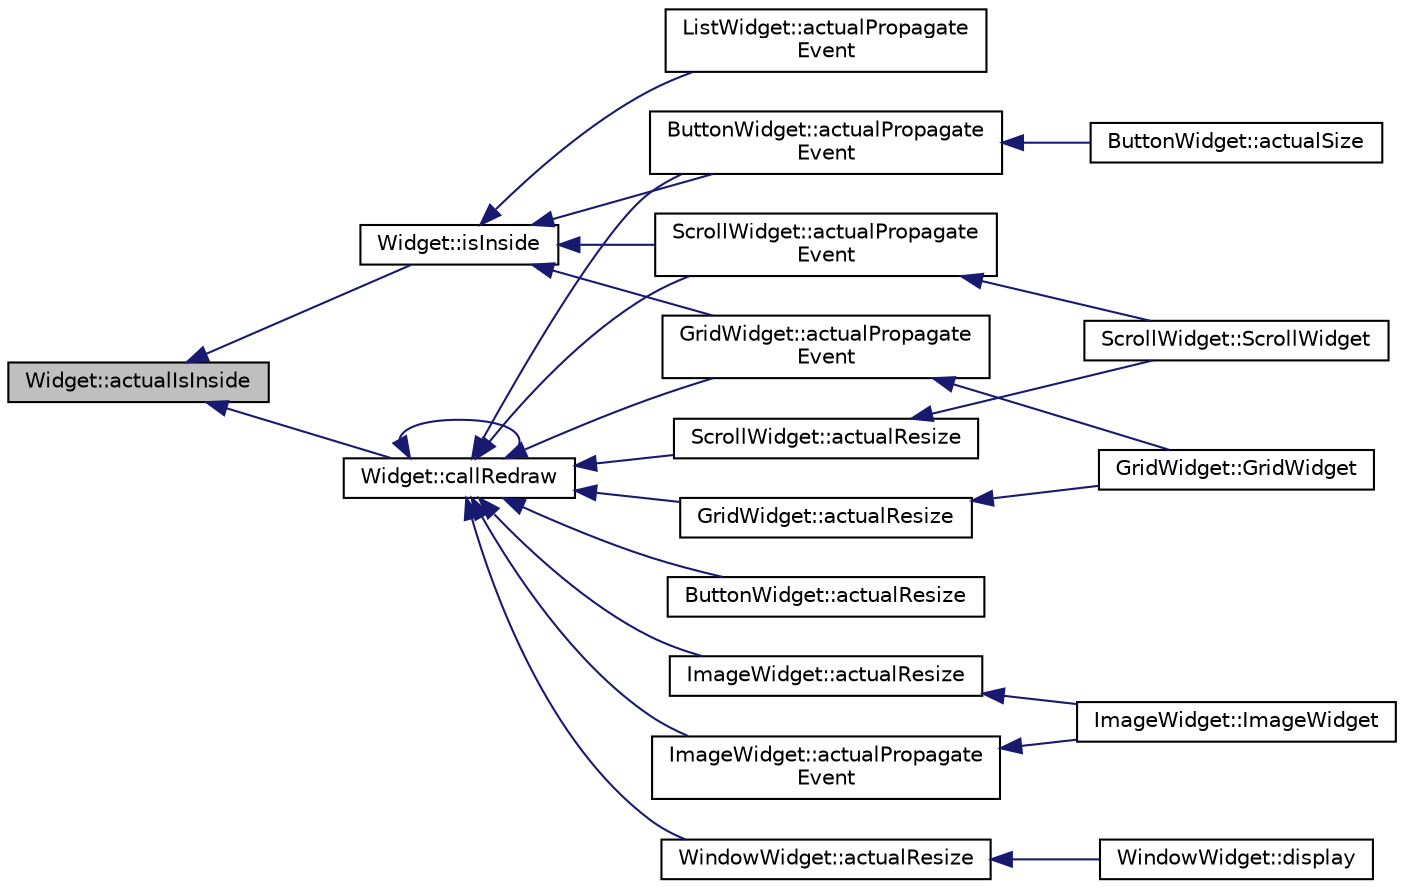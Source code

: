 digraph "Widget::actualIsInside"
{
 // INTERACTIVE_SVG=YES
  edge [fontname="Helvetica",fontsize="10",labelfontname="Helvetica",labelfontsize="10"];
  node [fontname="Helvetica",fontsize="10",shape=record];
  rankdir="LR";
  Node10 [label="Widget::actualIsInside",height=0.2,width=0.4,color="black", fillcolor="grey75", style="filled", fontcolor="black"];
  Node10 -> Node11 [dir="back",color="midnightblue",fontsize="10",style="solid",fontname="Helvetica"];
  Node11 [label="Widget::callRedraw",height=0.2,width=0.4,color="black", fillcolor="white", style="filled",URL="$class_widget.html#a210d4c8e3ea02cb777c6e3ad7fdc22b3"];
  Node11 -> Node12 [dir="back",color="midnightblue",fontsize="10",style="solid",fontname="Helvetica"];
  Node12 [label="ButtonWidget::actualResize",height=0.2,width=0.4,color="black", fillcolor="white", style="filled",URL="$class_button_widget.html#a66e8bfd9bc9a56b3a7cb2a8efc38347e"];
  Node11 -> Node13 [dir="back",color="midnightblue",fontsize="10",style="solid",fontname="Helvetica"];
  Node13 [label="ButtonWidget::actualPropagate\lEvent",height=0.2,width=0.4,color="black", fillcolor="white", style="filled",URL="$class_button_widget.html#aae069846bf4c475a475a47daf4178f3d"];
  Node13 -> Node14 [dir="back",color="midnightblue",fontsize="10",style="solid",fontname="Helvetica"];
  Node14 [label="ButtonWidget::actualSize",height=0.2,width=0.4,color="black", fillcolor="white", style="filled",URL="$class_button_widget.html#a050618b949448e783b589ddd4ccfedf0"];
  Node11 -> Node15 [dir="back",color="midnightblue",fontsize="10",style="solid",fontname="Helvetica"];
  Node15 [label="GridWidget::actualResize",height=0.2,width=0.4,color="black", fillcolor="white", style="filled",URL="$class_grid_widget.html#a640c641444f6a5dae5a66af01d036777"];
  Node15 -> Node16 [dir="back",color="midnightblue",fontsize="10",style="solid",fontname="Helvetica"];
  Node16 [label="GridWidget::GridWidget",height=0.2,width=0.4,color="black", fillcolor="white", style="filled",URL="$class_grid_widget.html#ae03af738f5dddd2e8ea1b08b2de4ee8b"];
  Node11 -> Node17 [dir="back",color="midnightblue",fontsize="10",style="solid",fontname="Helvetica"];
  Node17 [label="GridWidget::actualPropagate\lEvent",height=0.2,width=0.4,color="black", fillcolor="white", style="filled",URL="$class_grid_widget.html#a9c57f1ca2311d3caa936a481fa7fbef0"];
  Node17 -> Node16 [dir="back",color="midnightblue",fontsize="10",style="solid",fontname="Helvetica"];
  Node11 -> Node18 [dir="back",color="midnightblue",fontsize="10",style="solid",fontname="Helvetica"];
  Node18 [label="ImageWidget::actualResize",height=0.2,width=0.4,color="black", fillcolor="white", style="filled",URL="$class_image_widget.html#a3b5f1a6cf3f2fcde08f50f0b91eaff70"];
  Node18 -> Node19 [dir="back",color="midnightblue",fontsize="10",style="solid",fontname="Helvetica"];
  Node19 [label="ImageWidget::ImageWidget",height=0.2,width=0.4,color="black", fillcolor="white", style="filled",URL="$class_image_widget.html#a0691c9bec182528fb06d42d21bc859fe"];
  Node11 -> Node20 [dir="back",color="midnightblue",fontsize="10",style="solid",fontname="Helvetica"];
  Node20 [label="ImageWidget::actualPropagate\lEvent",height=0.2,width=0.4,color="black", fillcolor="white", style="filled",URL="$class_image_widget.html#a08c72c6888bf10e0941443ea67c72498"];
  Node20 -> Node19 [dir="back",color="midnightblue",fontsize="10",style="solid",fontname="Helvetica"];
  Node11 -> Node21 [dir="back",color="midnightblue",fontsize="10",style="solid",fontname="Helvetica"];
  Node21 [label="ScrollWidget::actualResize",height=0.2,width=0.4,color="black", fillcolor="white", style="filled",URL="$class_scroll_widget.html#a4ede9d7a9f850f367b39173bb2519bd6"];
  Node21 -> Node22 [dir="back",color="midnightblue",fontsize="10",style="solid",fontname="Helvetica"];
  Node22 [label="ScrollWidget::ScrollWidget",height=0.2,width=0.4,color="black", fillcolor="white", style="filled",URL="$class_scroll_widget.html#a8cd1d59b24aff85a353e86e24425e94d"];
  Node11 -> Node23 [dir="back",color="midnightblue",fontsize="10",style="solid",fontname="Helvetica"];
  Node23 [label="ScrollWidget::actualPropagate\lEvent",height=0.2,width=0.4,color="black", fillcolor="white", style="filled",URL="$class_scroll_widget.html#a19b22edd7d9f565af142e801a5960530"];
  Node23 -> Node22 [dir="back",color="midnightblue",fontsize="10",style="solid",fontname="Helvetica"];
  Node11 -> Node11 [dir="back",color="midnightblue",fontsize="10",style="solid",fontname="Helvetica"];
  Node11 -> Node24 [dir="back",color="midnightblue",fontsize="10",style="solid",fontname="Helvetica"];
  Node24 [label="WindowWidget::actualResize",height=0.2,width=0.4,color="black", fillcolor="white", style="filled",URL="$class_window_widget.html#a89a68a5d4dc9fd5da10ac75c1121a453"];
  Node24 -> Node25 [dir="back",color="midnightblue",fontsize="10",style="solid",fontname="Helvetica"];
  Node25 [label="WindowWidget::display",height=0.2,width=0.4,color="black", fillcolor="white", style="filled",URL="$class_window_widget.html#aaeb6c16306f82469d443182594a8ef8e"];
  Node10 -> Node26 [dir="back",color="midnightblue",fontsize="10",style="solid",fontname="Helvetica"];
  Node26 [label="Widget::isInside",height=0.2,width=0.4,color="black", fillcolor="white", style="filled",URL="$class_widget.html#ae5b0e7b391d855a3f75f166bb20253a8"];
  Node26 -> Node13 [dir="back",color="midnightblue",fontsize="10",style="solid",fontname="Helvetica"];
  Node26 -> Node17 [dir="back",color="midnightblue",fontsize="10",style="solid",fontname="Helvetica"];
  Node26 -> Node27 [dir="back",color="midnightblue",fontsize="10",style="solid",fontname="Helvetica"];
  Node27 [label="ListWidget::actualPropagate\lEvent",height=0.2,width=0.4,color="black", fillcolor="white", style="filled",URL="$class_list_widget.html#a91b56e252a550deda1d97a2992e3a9f7"];
  Node26 -> Node23 [dir="back",color="midnightblue",fontsize="10",style="solid",fontname="Helvetica"];
}
